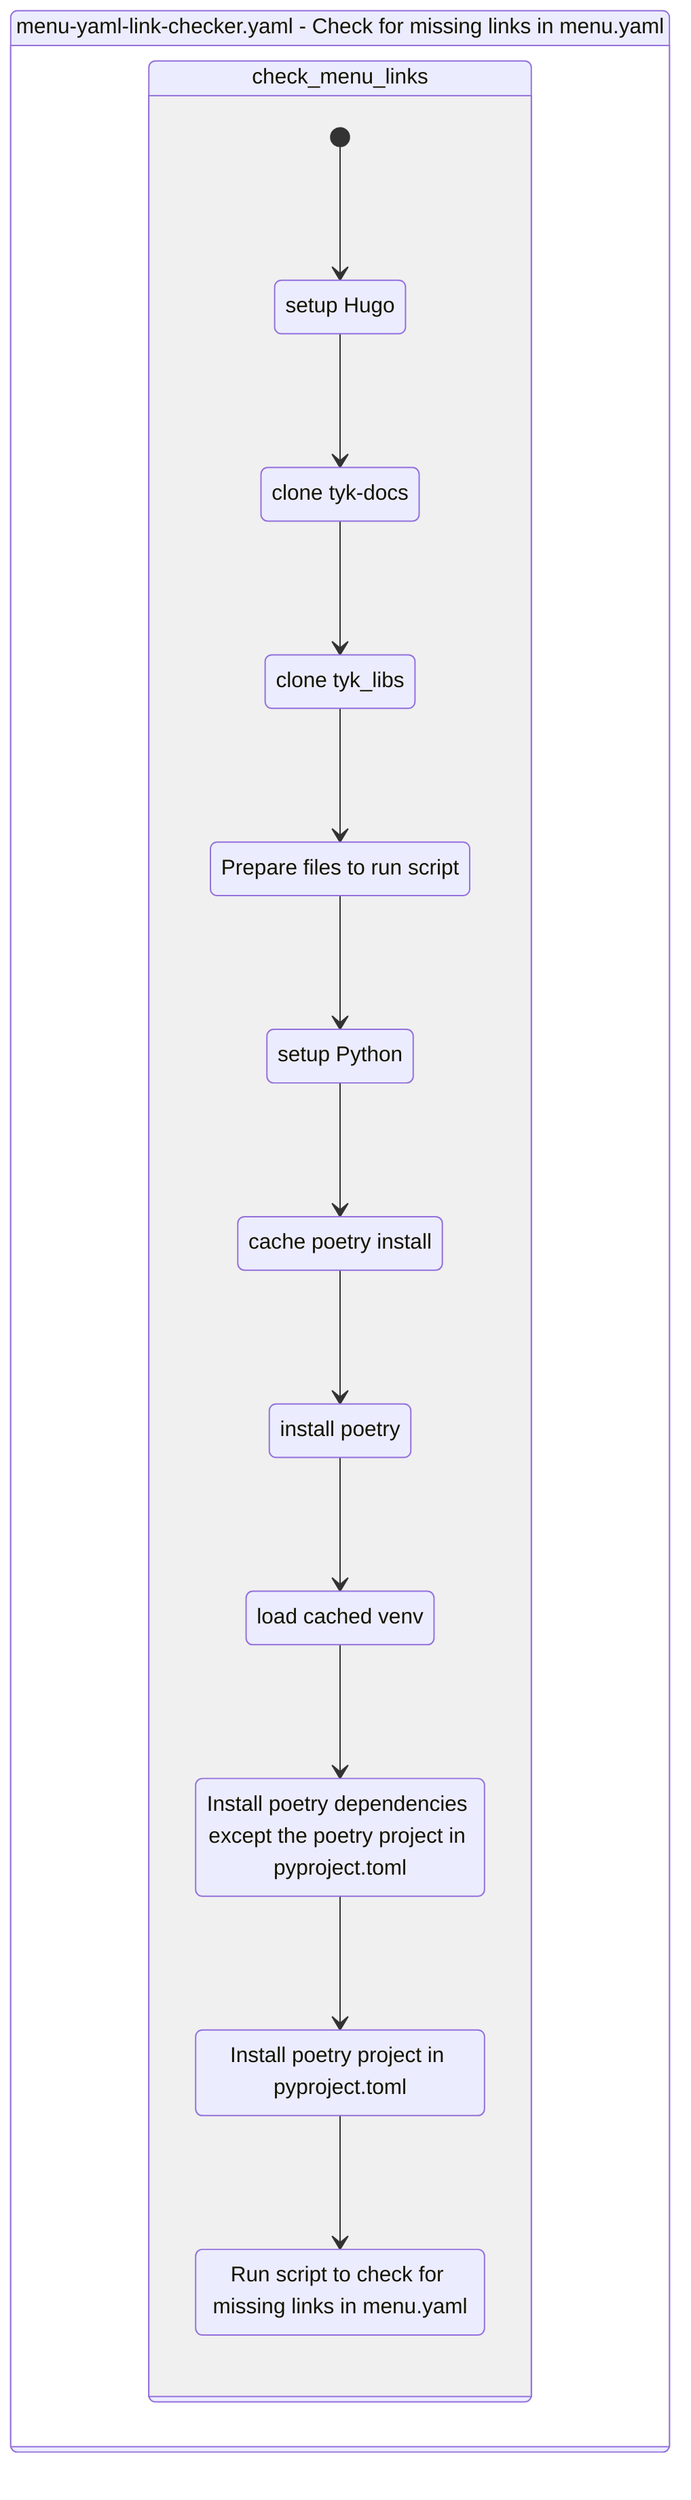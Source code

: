 stateDiagram-v2
    workflow : menu-yaml-link-checker.yaml - Check for missing links in menu.yaml
    state workflow {
        check_menu_links: check_menu_links
        state check_menu_links {
            [*] --> step0check_menu_links
            step0check_menu_links : setup Hugo
            step0check_menu_links --> step1check_menu_links
            step1check_menu_links : clone tyk-docs
            step1check_menu_links --> step2check_menu_links
            step2check_menu_links : clone tyk_libs
            step2check_menu_links --> step3check_menu_links
            step3check_menu_links : Prepare files to run script
            step3check_menu_links --> step4check_menu_links
            step4check_menu_links : setup Python
            step4check_menu_links --> step5check_menu_links
            step5check_menu_links : cache poetry install
            step5check_menu_links --> step6check_menu_links
            step6check_menu_links : install poetry
            step6check_menu_links --> step7check_menu_links
            step7check_menu_links : load cached venv
            step7check_menu_links --> step8check_menu_links
            step8check_menu_links : Install poetry dependencies except the poetry project in pyproject.toml
            step8check_menu_links --> step9check_menu_links
            step9check_menu_links : Install poetry project in pyproject.toml
            step9check_menu_links --> step10check_menu_links
            step10check_menu_links : Run script to check for missing links in menu.yaml
        }
    }